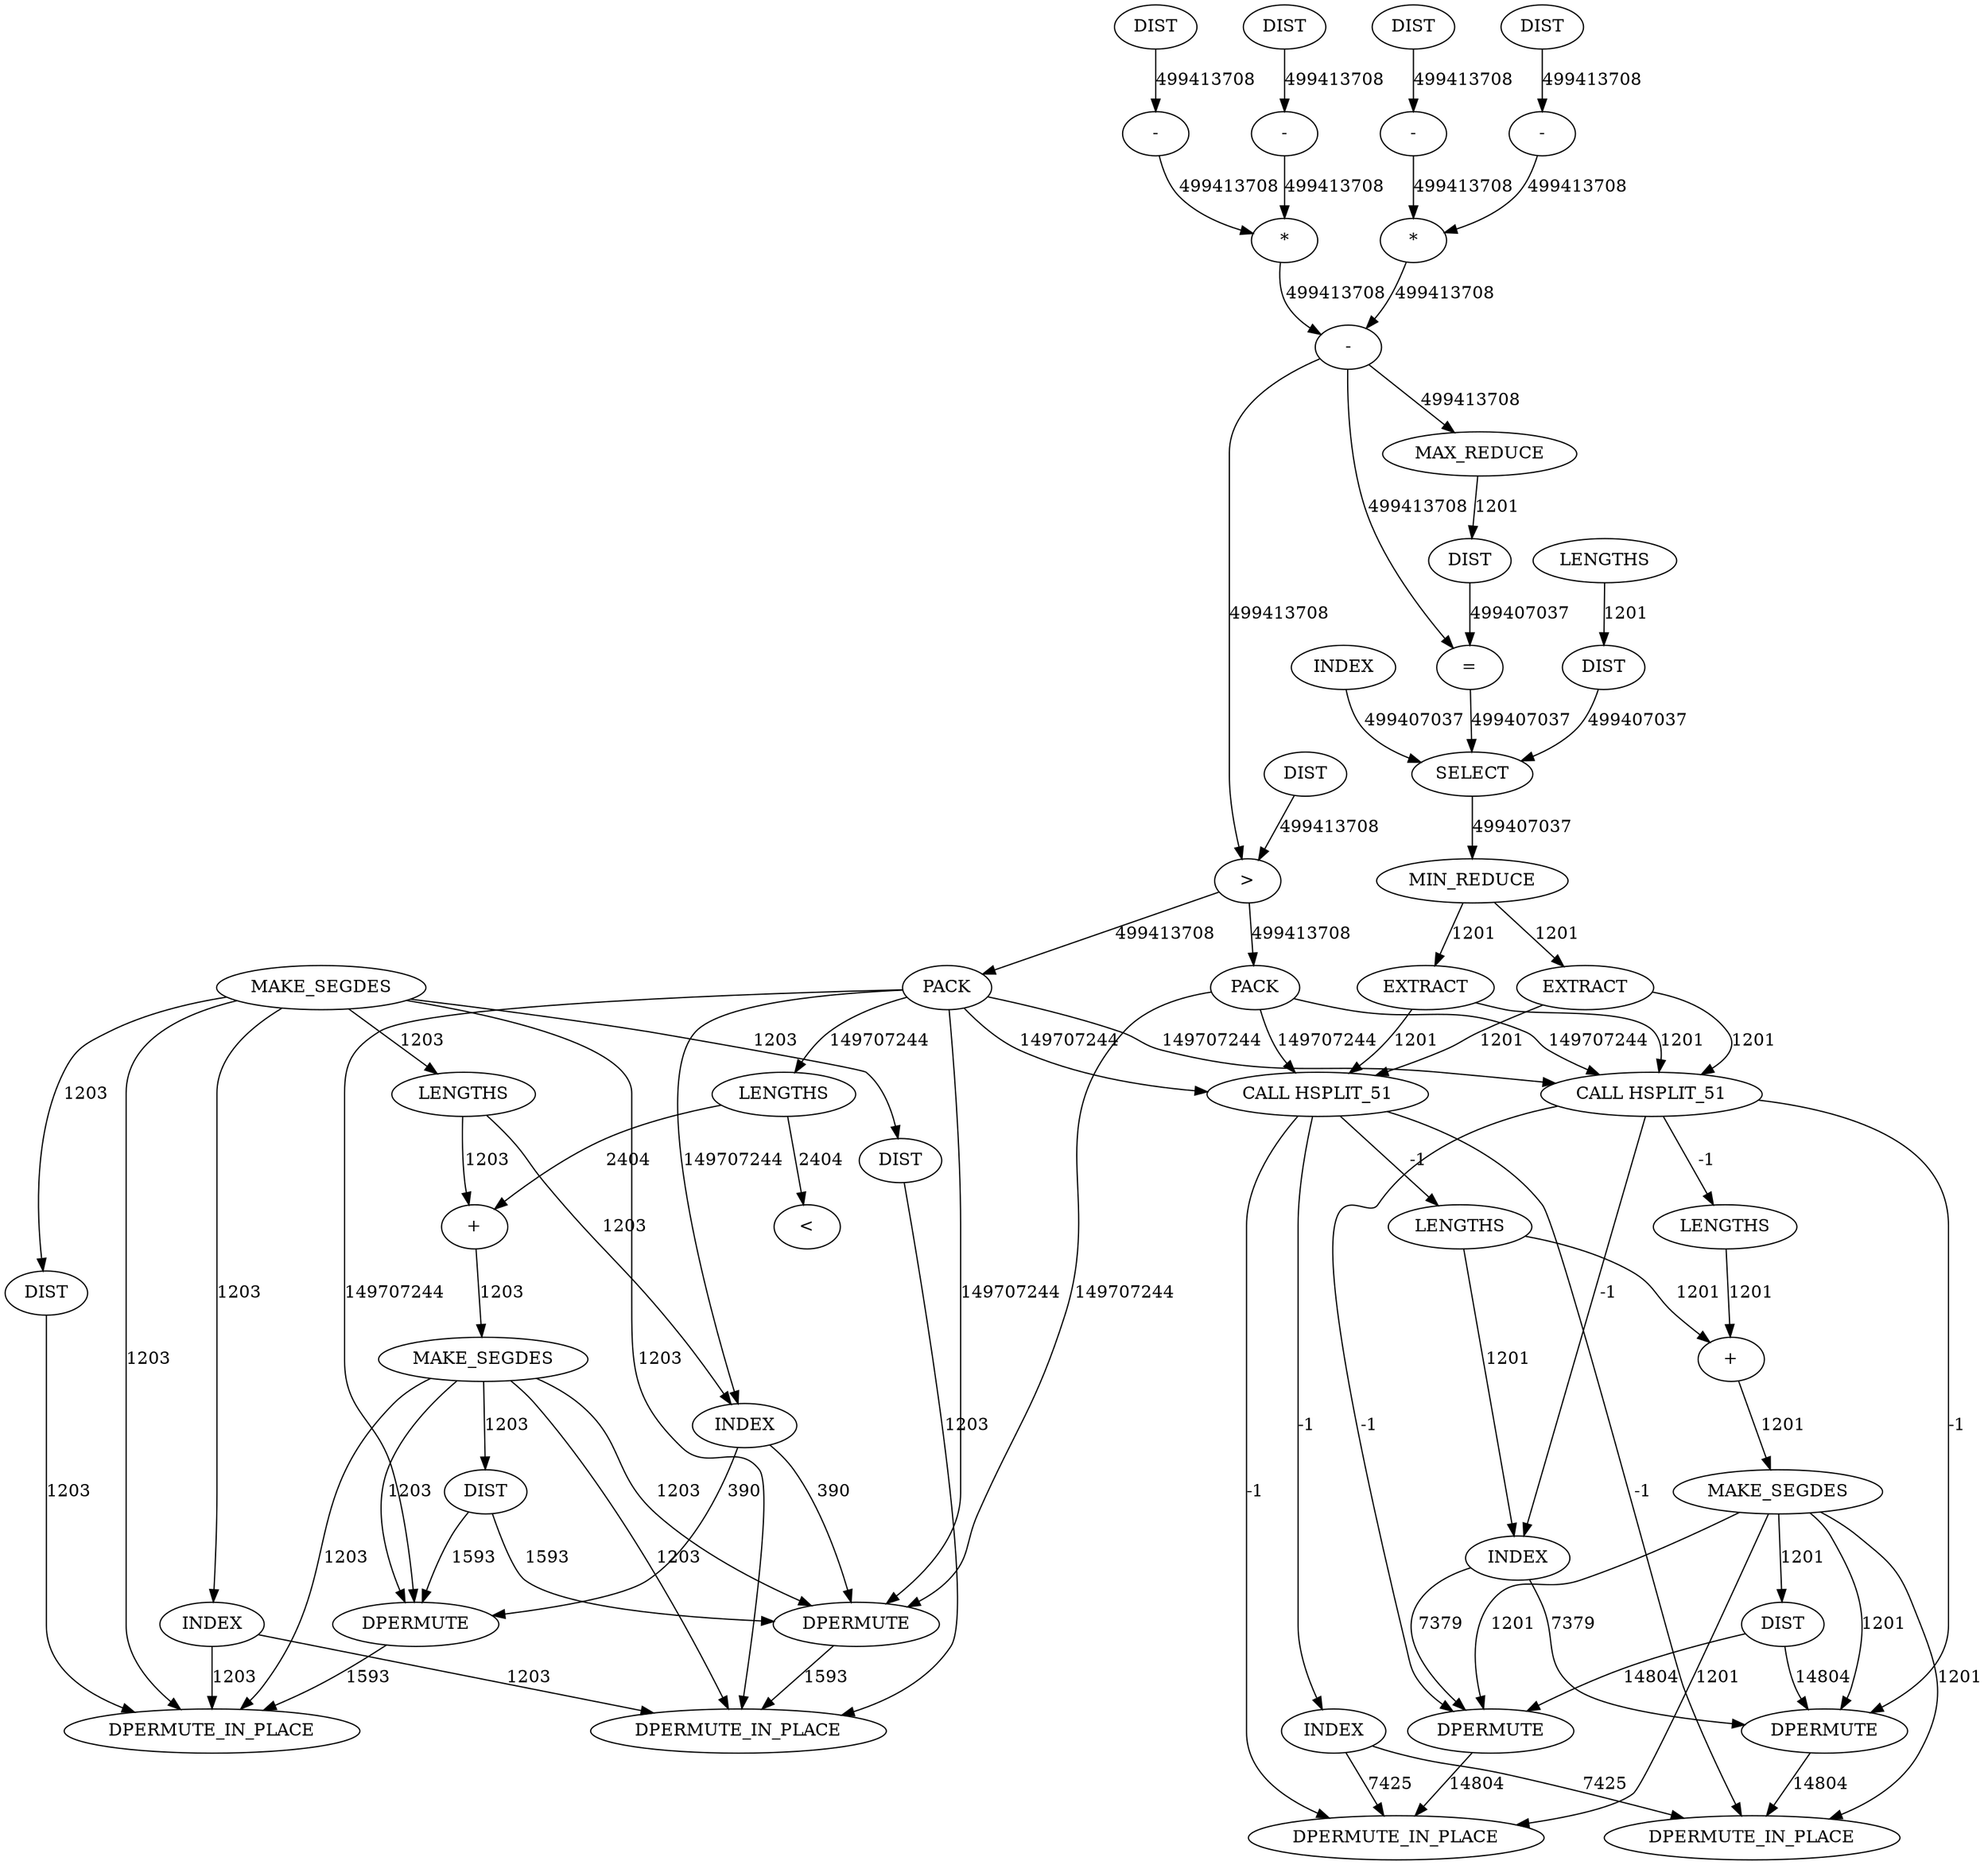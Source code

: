 digraph {
	convex_hull_large_rl_INST_570 [label="CALL HSPLIT_51" cost=0]
	convex_hull_large_rl_INST_4312 [label=DPERMUTE cost=65429]
	convex_hull_large_rl_INST_3911 [label="-" cost=1151929841]
	convex_hull_large_rl_INST_3894 [label=DIST cost=74154]
	convex_hull_large_rl_INST_3950 [label=PACK cost=4206425479]
	convex_hull_large_rl_INST_4244 [label=MAKE_SEGDES cost=37244]
	convex_hull_large_rl_INST_4043 [label=DPERMUTE cost=55194]
	convex_hull_large_rl_INST_3924 [label="-" cost=1137228300]
	convex_hull_large_rl_INST_4138 [label="=" cost=344350658]
	convex_hull_large_rl_INST_4208 [label=INDEX cost=308328]
	convex_hull_large_rl_INST_3883 [label=DIST cost=81737]
	convex_hull_large_rl_INST_3945 [label="\>" cost=360796045]
	convex_hull_large_rl_INST_6334 [label=DPERMUTE_IN_PLACE cost=45780]
	convex_hull_large_rl_INST_4178 [label=SELECT cost=1436560169]
	convex_hull_large_rl_INST_4002 [label=INDEX cost=196505]
	convex_hull_large_rl_INST_3906 [label="-" cost=1387821878]
	convex_hull_large_rl_INST_3966 [label=MAKE_SEGDES cost=38196]
	convex_hull_large_rl_INST_3957 [label=PACK cost=4258584340]
	convex_hull_large_rl_INST_4250 [label=DIST cost=36588]
	convex_hull_large_rl_INST_6331 [label=DPERMUTE_IN_PLACE cost=48285]
	convex_hull_large_rl_INST_4261 [label=DPERMUTE cost=128386]
	convex_hull_large_rl_INST_3927 [label="*" cost=1557256491]
	convex_hull_large_rl_INST_3914 [label="*" cost=1816891414]
	convex_hull_large_rl_INST_3919 [label="-" cost=1101646830]
	convex_hull_large_rl_INST_3942 [label=DIST cost=79700]
	convex_hull_large_rl_INST_4191 [label=EXTRACT cost=48786]
	convex_hull_large_rl_INST_3888 [label=DIST cost=75019]
	convex_hull_large_rl_INST_3899 [label=DIST cost=74715]
	convex_hull_large_rl_INST_574 [label="CALL HSPLIT_51" cost=0]
	convex_hull_large_rl_INST_4239 [label="+" cost=38055]
	convex_hull_large_rl_INST_3990 [label=INDEX cost=481758]
	convex_hull_large_rl_INST_3994 [label=LENGTHS cost=37372]
	convex_hull_large_rl_INST_4154 [label=DIST cost=41143]
	convex_hull_large_rl_INST_4026 [label=MAKE_SEGDES cost=36495]
	convex_hull_large_rl_INST_4032 [label=DIST cost=37190]
	convex_hull_large_rl_INST_3975 [label=DIST cost=36692]
	convex_hull_large_rl_INST_4212 [label=LENGTHS cost=36889]
	convex_hull_large_rl_INST_4144 [label=INDEX cost=380983]
	convex_hull_large_rl_INST_4124 [label=DIST cost=41291]
	convex_hull_large_rl_INST_4021 [label="+" cost=43811]
	convex_hull_large_rl_INST_6333 [label=DPERMUTE_IN_PLACE cost=64608]
	convex_hull_large_rl_INST_4238 [label=LENGTHS cost=36324]
	convex_hull_large_rl_INST_4111 [label=LENGTHS cost=38408]
	convex_hull_large_rl_INST_3965 [label=LENGTHS cost=82503]
	convex_hull_large_rl_INST_4180 [label=MIN_REDUCE cost=361187854]
	convex_hull_large_rl_INST_4094 [label=DPERMUTE cost=39025]
	convex_hull_large_rl_INST_3930 [label="-" cost=1544909784]
	convex_hull_large_rl_INST_6332 [label=DPERMUTE_IN_PLACE cost=38325]
	convex_hull_large_rl_INST_4198 [label=EXTRACT cost=44497]
	convex_hull_large_rl_INST_4220 [label=INDEX cost=410746]
	convex_hull_large_rl_INST_551 [label="\<" cost=385039]
	convex_hull_large_rl_INST_3980 [label=DIST cost=36889]
	convex_hull_large_rl_INST_4115 [label=MAX_REDUCE cost=336470490]
	convex_hull_large_rl_INST_570 -> convex_hull_large_rl_INST_4208 [label=-1 cost=-1]
	convex_hull_large_rl_INST_570 -> convex_hull_large_rl_INST_4212 [label=-1 cost=-1]
	convex_hull_large_rl_INST_570 -> convex_hull_large_rl_INST_6333 [label=-1 cost=-1]
	convex_hull_large_rl_INST_570 -> convex_hull_large_rl_INST_6334 [label=-1 cost=-1]
	convex_hull_large_rl_INST_4312 -> convex_hull_large_rl_INST_6334 [label=14804 cost=14804]
	convex_hull_large_rl_INST_3911 -> convex_hull_large_rl_INST_3914 [label=499413708 cost=499413708]
	convex_hull_large_rl_INST_3894 -> convex_hull_large_rl_INST_3924 [label=499413708 cost=499413708]
	convex_hull_large_rl_INST_3950 -> convex_hull_large_rl_INST_3965 [label=149707244 cost=149707244]
	convex_hull_large_rl_INST_3950 -> convex_hull_large_rl_INST_4002 [label=149707244 cost=149707244]
	convex_hull_large_rl_INST_3950 -> convex_hull_large_rl_INST_4043 [label=149707244 cost=149707244]
	convex_hull_large_rl_INST_3950 -> convex_hull_large_rl_INST_4094 [label=149707244 cost=149707244]
	convex_hull_large_rl_INST_3950 -> convex_hull_large_rl_INST_570 [label=149707244 cost=149707244]
	convex_hull_large_rl_INST_3950 -> convex_hull_large_rl_INST_574 [label=149707244 cost=149707244]
	convex_hull_large_rl_INST_4244 -> convex_hull_large_rl_INST_4250 [label=1201 cost=1201]
	convex_hull_large_rl_INST_4244 -> convex_hull_large_rl_INST_4261 [label=1201 cost=1201]
	convex_hull_large_rl_INST_4244 -> convex_hull_large_rl_INST_6333 [label=1201 cost=1201]
	convex_hull_large_rl_INST_4244 -> convex_hull_large_rl_INST_4312 [label=1201 cost=1201]
	convex_hull_large_rl_INST_4244 -> convex_hull_large_rl_INST_6334 [label=1201 cost=1201]
	convex_hull_large_rl_INST_4043 -> convex_hull_large_rl_INST_6331 [label=1593 cost=1593]
	convex_hull_large_rl_INST_3924 -> convex_hull_large_rl_INST_3927 [label=499413708 cost=499413708]
	convex_hull_large_rl_INST_4138 -> convex_hull_large_rl_INST_4178 [label=499407037 cost=499407037]
	convex_hull_large_rl_INST_4208 -> convex_hull_large_rl_INST_6333 [label=7425 cost=7425]
	convex_hull_large_rl_INST_4208 -> convex_hull_large_rl_INST_6334 [label=7425 cost=7425]
	convex_hull_large_rl_INST_3883 -> convex_hull_large_rl_INST_3906 [label=499413708 cost=499413708]
	convex_hull_large_rl_INST_3945 -> convex_hull_large_rl_INST_3950 [label=499413708 cost=499413708]
	convex_hull_large_rl_INST_3945 -> convex_hull_large_rl_INST_3957 [label=499413708 cost=499413708]
	convex_hull_large_rl_INST_4178 -> convex_hull_large_rl_INST_4180 [label=499407037 cost=499407037]
	convex_hull_large_rl_INST_4002 -> convex_hull_large_rl_INST_4043 [label=390 cost=390]
	convex_hull_large_rl_INST_4002 -> convex_hull_large_rl_INST_4094 [label=390 cost=390]
	convex_hull_large_rl_INST_3906 -> convex_hull_large_rl_INST_3914 [label=499413708 cost=499413708]
	convex_hull_large_rl_INST_3966 -> convex_hull_large_rl_INST_3975 [label=1203 cost=1203]
	convex_hull_large_rl_INST_3966 -> convex_hull_large_rl_INST_3980 [label=1203 cost=1203]
	convex_hull_large_rl_INST_3966 -> convex_hull_large_rl_INST_3990 [label=1203 cost=1203]
	convex_hull_large_rl_INST_3966 -> convex_hull_large_rl_INST_3994 [label=1203 cost=1203]
	convex_hull_large_rl_INST_3966 -> convex_hull_large_rl_INST_6331 [label=1203 cost=1203]
	convex_hull_large_rl_INST_3966 -> convex_hull_large_rl_INST_6332 [label=1203 cost=1203]
	convex_hull_large_rl_INST_3957 -> convex_hull_large_rl_INST_4094 [label=149707244 cost=149707244]
	convex_hull_large_rl_INST_3957 -> convex_hull_large_rl_INST_570 [label=149707244 cost=149707244]
	convex_hull_large_rl_INST_3957 -> convex_hull_large_rl_INST_574 [label=149707244 cost=149707244]
	convex_hull_large_rl_INST_4250 -> convex_hull_large_rl_INST_4261 [label=14804 cost=14804]
	convex_hull_large_rl_INST_4250 -> convex_hull_large_rl_INST_4312 [label=14804 cost=14804]
	convex_hull_large_rl_INST_4261 -> convex_hull_large_rl_INST_6333 [label=14804 cost=14804]
	convex_hull_large_rl_INST_3927 -> convex_hull_large_rl_INST_3930 [label=499413708 cost=499413708]
	convex_hull_large_rl_INST_3914 -> convex_hull_large_rl_INST_3930 [label=499413708 cost=499413708]
	convex_hull_large_rl_INST_3919 -> convex_hull_large_rl_INST_3927 [label=499413708 cost=499413708]
	convex_hull_large_rl_INST_3942 -> convex_hull_large_rl_INST_3945 [label=499413708 cost=499413708]
	convex_hull_large_rl_INST_4191 -> convex_hull_large_rl_INST_570 [label=1201 cost=1201]
	convex_hull_large_rl_INST_4191 -> convex_hull_large_rl_INST_574 [label=1201 cost=1201]
	convex_hull_large_rl_INST_3888 -> convex_hull_large_rl_INST_3919 [label=499413708 cost=499413708]
	convex_hull_large_rl_INST_3899 -> convex_hull_large_rl_INST_3911 [label=499413708 cost=499413708]
	convex_hull_large_rl_INST_574 -> convex_hull_large_rl_INST_4220 [label=-1 cost=-1]
	convex_hull_large_rl_INST_574 -> convex_hull_large_rl_INST_4238 [label=-1 cost=-1]
	convex_hull_large_rl_INST_574 -> convex_hull_large_rl_INST_4261 [label=-1 cost=-1]
	convex_hull_large_rl_INST_574 -> convex_hull_large_rl_INST_4312 [label=-1 cost=-1]
	convex_hull_large_rl_INST_4239 -> convex_hull_large_rl_INST_4244 [label=1201 cost=1201]
	convex_hull_large_rl_INST_3990 -> convex_hull_large_rl_INST_6331 [label=1203 cost=1203]
	convex_hull_large_rl_INST_3990 -> convex_hull_large_rl_INST_6332 [label=1203 cost=1203]
	convex_hull_large_rl_INST_3994 -> convex_hull_large_rl_INST_4002 [label=1203 cost=1203]
	convex_hull_large_rl_INST_3994 -> convex_hull_large_rl_INST_4021 [label=1203 cost=1203]
	convex_hull_large_rl_INST_4154 -> convex_hull_large_rl_INST_4178 [label=499407037 cost=499407037]
	convex_hull_large_rl_INST_4026 -> convex_hull_large_rl_INST_4032 [label=1203 cost=1203]
	convex_hull_large_rl_INST_4026 -> convex_hull_large_rl_INST_4043 [label=1203 cost=1203]
	convex_hull_large_rl_INST_4026 -> convex_hull_large_rl_INST_6331 [label=1203 cost=1203]
	convex_hull_large_rl_INST_4026 -> convex_hull_large_rl_INST_4094 [label=1203 cost=1203]
	convex_hull_large_rl_INST_4026 -> convex_hull_large_rl_INST_6332 [label=1203 cost=1203]
	convex_hull_large_rl_INST_4032 -> convex_hull_large_rl_INST_4043 [label=1593 cost=1593]
	convex_hull_large_rl_INST_4032 -> convex_hull_large_rl_INST_4094 [label=1593 cost=1593]
	convex_hull_large_rl_INST_3975 -> convex_hull_large_rl_INST_6331 [label=1203 cost=1203]
	convex_hull_large_rl_INST_4212 -> convex_hull_large_rl_INST_4220 [label=1201 cost=1201]
	convex_hull_large_rl_INST_4212 -> convex_hull_large_rl_INST_4239 [label=1201 cost=1201]
	convex_hull_large_rl_INST_4144 -> convex_hull_large_rl_INST_4178 [label=499407037 cost=499407037]
	convex_hull_large_rl_INST_4124 -> convex_hull_large_rl_INST_4138 [label=499407037 cost=499407037]
	convex_hull_large_rl_INST_4021 -> convex_hull_large_rl_INST_4026 [label=1203 cost=1203]
	convex_hull_large_rl_INST_4238 -> convex_hull_large_rl_INST_4239 [label=1201 cost=1201]
	convex_hull_large_rl_INST_4111 -> convex_hull_large_rl_INST_4154 [label=1201 cost=1201]
	convex_hull_large_rl_INST_3965 -> convex_hull_large_rl_INST_551 [label=2404 cost=2404]
	convex_hull_large_rl_INST_3965 -> convex_hull_large_rl_INST_4021 [label=2404 cost=2404]
	convex_hull_large_rl_INST_4180 -> convex_hull_large_rl_INST_4191 [label=1201 cost=1201]
	convex_hull_large_rl_INST_4180 -> convex_hull_large_rl_INST_4198 [label=1201 cost=1201]
	convex_hull_large_rl_INST_4094 -> convex_hull_large_rl_INST_6332 [label=1593 cost=1593]
	convex_hull_large_rl_INST_3930 -> convex_hull_large_rl_INST_3945 [label=499413708 cost=499413708]
	convex_hull_large_rl_INST_3930 -> convex_hull_large_rl_INST_4115 [label=499413708 cost=499413708]
	convex_hull_large_rl_INST_3930 -> convex_hull_large_rl_INST_4138 [label=499413708 cost=499413708]
	convex_hull_large_rl_INST_4198 -> convex_hull_large_rl_INST_570 [label=1201 cost=1201]
	convex_hull_large_rl_INST_4198 -> convex_hull_large_rl_INST_574 [label=1201 cost=1201]
	convex_hull_large_rl_INST_4220 -> convex_hull_large_rl_INST_4261 [label=7379 cost=7379]
	convex_hull_large_rl_INST_4220 -> convex_hull_large_rl_INST_4312 [label=7379 cost=7379]
	convex_hull_large_rl_INST_3980 -> convex_hull_large_rl_INST_6332 [label=1203 cost=1203]
	convex_hull_large_rl_INST_4115 -> convex_hull_large_rl_INST_4124 [label=1201 cost=1201]
}
